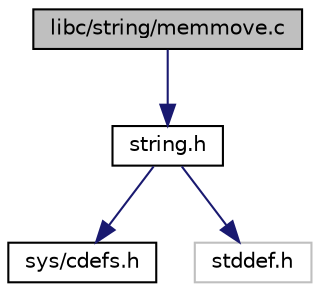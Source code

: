 digraph "libc/string/memmove.c"
{
  edge [fontname="Helvetica",fontsize="10",labelfontname="Helvetica",labelfontsize="10"];
  node [fontname="Helvetica",fontsize="10",shape=record];
  Node0 [label="libc/string/memmove.c",height=0.2,width=0.4,color="black", fillcolor="grey75", style="filled", fontcolor="black"];
  Node0 -> Node1 [color="midnightblue",fontsize="10",style="solid",fontname="Helvetica"];
  Node1 [label="string.h",height=0.2,width=0.4,color="black", fillcolor="white", style="filled",URL="$da/d66/string_8h_source.html"];
  Node1 -> Node2 [color="midnightblue",fontsize="10",style="solid",fontname="Helvetica"];
  Node2 [label="sys/cdefs.h",height=0.2,width=0.4,color="black", fillcolor="white", style="filled",URL="$d6/d92/cdefs_8h_source.html"];
  Node1 -> Node3 [color="midnightblue",fontsize="10",style="solid",fontname="Helvetica"];
  Node3 [label="stddef.h",height=0.2,width=0.4,color="grey75", fillcolor="white", style="filled"];
}
